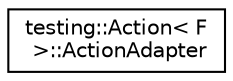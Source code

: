 digraph "Graphical Class Hierarchy"
{
 // INTERACTIVE_SVG=YES
 // LATEX_PDF_SIZE
  edge [fontname="Helvetica",fontsize="10",labelfontname="Helvetica",labelfontsize="10"];
  node [fontname="Helvetica",fontsize="10",shape=record];
  rankdir="LR";
  Node0 [label="testing::Action\< F\l \>::ActionAdapter",height=0.2,width=0.4,color="black", fillcolor="white", style="filled",URL="$d1/d69/structtesting_1_1_action_1_1_action_adapter.html",tooltip=" "];
}
